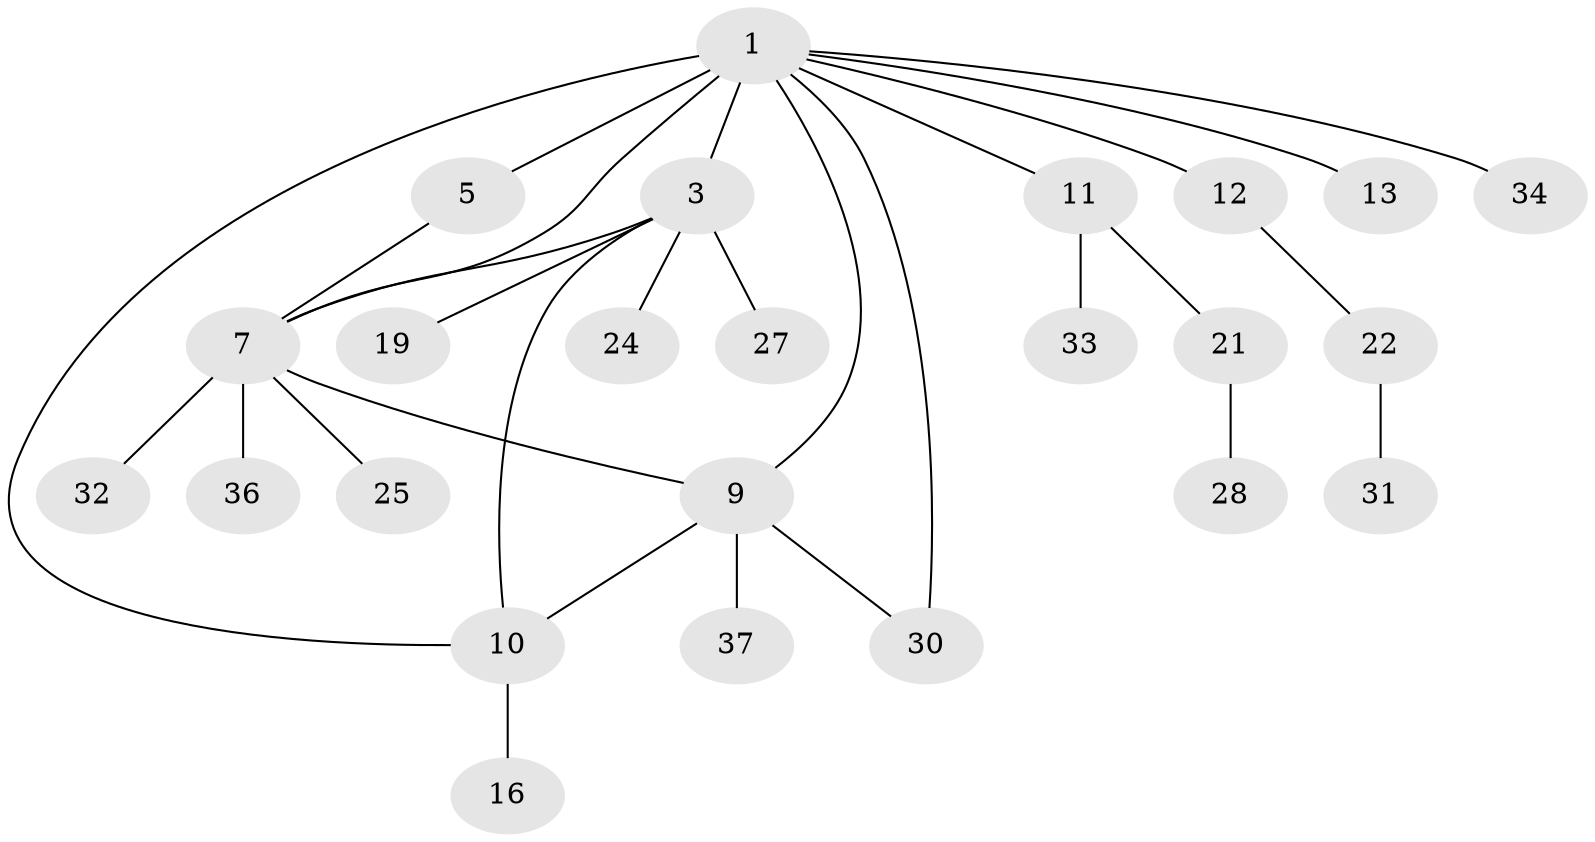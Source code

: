 // original degree distribution, {4: 0.08163265306122448, 7: 0.10204081632653061, 6: 0.02040816326530612, 3: 0.061224489795918366, 2: 0.24489795918367346, 1: 0.46938775510204084, 5: 0.02040816326530612}
// Generated by graph-tools (version 1.1) at 2025/16/03/09/25 04:16:11]
// undirected, 24 vertices, 29 edges
graph export_dot {
graph [start="1"]
  node [color=gray90,style=filled];
  1 [super="+2+4+43"];
  3 [super="+15"];
  5 [super="+46+17"];
  7;
  9 [super="+23+18"];
  10;
  11;
  12;
  13 [super="+42"];
  16 [super="+40+39+48+20"];
  19;
  21;
  22;
  24;
  25 [super="+26+47"];
  27;
  28;
  30;
  31;
  32;
  33;
  34 [super="+49"];
  36;
  37;
  1 -- 9;
  1 -- 5 [weight=3];
  1 -- 7;
  1 -- 10;
  1 -- 11;
  1 -- 12;
  1 -- 13;
  1 -- 34;
  1 -- 3;
  1 -- 30;
  3 -- 7;
  3 -- 10;
  3 -- 19;
  3 -- 24;
  3 -- 27;
  5 -- 7;
  7 -- 9;
  7 -- 25;
  7 -- 32;
  7 -- 36;
  9 -- 10;
  9 -- 37;
  9 -- 30;
  10 -- 16;
  11 -- 21;
  11 -- 33;
  12 -- 22;
  21 -- 28;
  22 -- 31;
}
